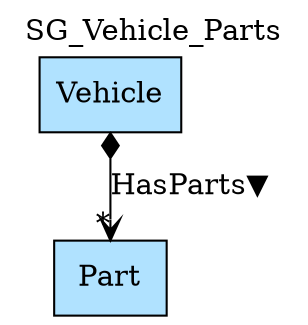 digraph {graph[label=SG_Vehicle_Parts,labelloc=tl,labelfontsize=12];
"Vehicle"[shape=record,fillcolor=lightskyblue1,style = filled,label="Vehicle"];
"Part"[shape=record,fillcolor=lightskyblue1,style = filled,label="Part"];

"Vehicle"->"Part"[label="HasParts▼",arrowhead=vee,arrowtail=diamond,dir=both,headlabel="*"];
}